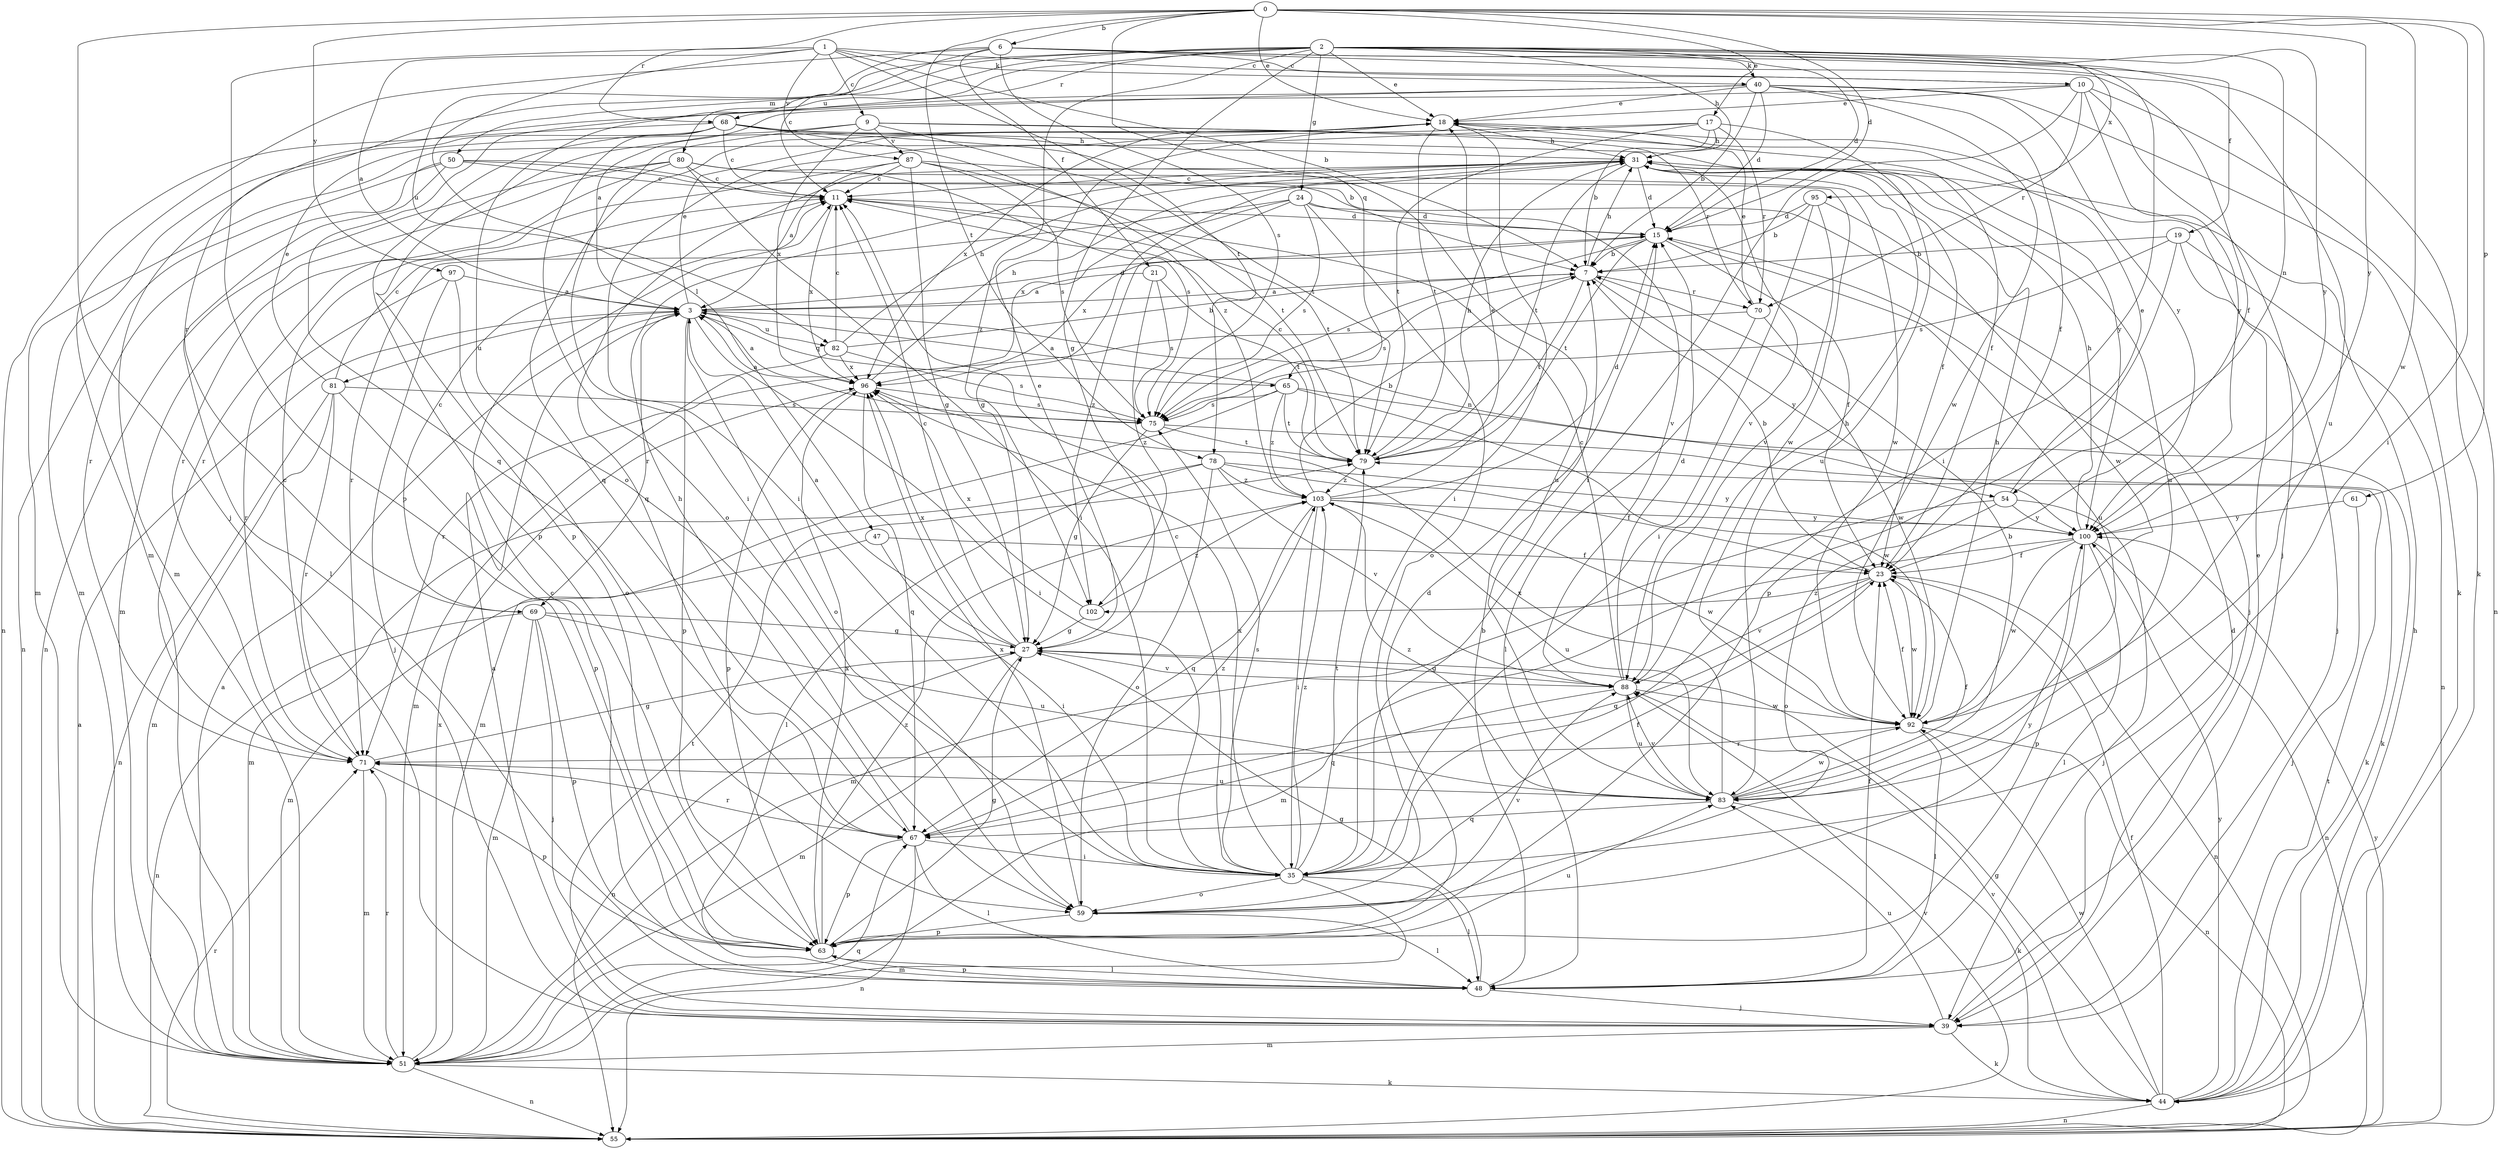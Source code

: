 strict digraph  {
0;
1;
2;
3;
6;
7;
9;
10;
11;
15;
17;
18;
19;
21;
23;
24;
27;
31;
35;
39;
40;
44;
47;
48;
50;
51;
54;
55;
59;
61;
63;
65;
67;
68;
69;
70;
71;
75;
78;
79;
80;
81;
82;
83;
87;
88;
92;
95;
96;
97;
100;
102;
103;
0 -> 6  [label=b];
0 -> 15  [label=d];
0 -> 17  [label=e];
0 -> 18  [label=e];
0 -> 35  [label=i];
0 -> 39  [label=j];
0 -> 61  [label=p];
0 -> 65  [label=q];
0 -> 68  [label=r];
0 -> 78  [label=t];
0 -> 92  [label=w];
0 -> 97  [label=y];
0 -> 100  [label=y];
1 -> 3  [label=a];
1 -> 7  [label=b];
1 -> 9  [label=c];
1 -> 10  [label=c];
1 -> 40  [label=k];
1 -> 47  [label=l];
1 -> 63  [label=p];
1 -> 78  [label=t];
1 -> 87  [label=v];
2 -> 15  [label=d];
2 -> 18  [label=e];
2 -> 19  [label=f];
2 -> 24  [label=g];
2 -> 27  [label=g];
2 -> 31  [label=h];
2 -> 35  [label=i];
2 -> 40  [label=k];
2 -> 50  [label=m];
2 -> 54  [label=n];
2 -> 59  [label=o];
2 -> 68  [label=r];
2 -> 69  [label=r];
2 -> 80  [label=u];
2 -> 95  [label=x];
2 -> 100  [label=y];
2 -> 102  [label=z];
3 -> 15  [label=d];
3 -> 18  [label=e];
3 -> 35  [label=i];
3 -> 54  [label=n];
3 -> 59  [label=o];
3 -> 63  [label=p];
3 -> 65  [label=q];
3 -> 69  [label=r];
3 -> 81  [label=u];
3 -> 82  [label=u];
6 -> 10  [label=c];
6 -> 11  [label=c];
6 -> 21  [label=f];
6 -> 23  [label=f];
6 -> 44  [label=k];
6 -> 51  [label=m];
6 -> 75  [label=s];
6 -> 82  [label=u];
6 -> 83  [label=u];
7 -> 3  [label=a];
7 -> 31  [label=h];
7 -> 70  [label=r];
7 -> 75  [label=s];
7 -> 79  [label=t];
7 -> 100  [label=y];
9 -> 23  [label=f];
9 -> 35  [label=i];
9 -> 63  [label=p];
9 -> 70  [label=r];
9 -> 79  [label=t];
9 -> 87  [label=v];
9 -> 96  [label=x];
10 -> 18  [label=e];
10 -> 35  [label=i];
10 -> 39  [label=j];
10 -> 51  [label=m];
10 -> 55  [label=n];
10 -> 70  [label=r];
10 -> 100  [label=y];
11 -> 15  [label=d];
11 -> 79  [label=t];
11 -> 96  [label=x];
15 -> 7  [label=b];
15 -> 23  [label=f];
15 -> 75  [label=s];
15 -> 79  [label=t];
15 -> 83  [label=u];
15 -> 96  [label=x];
17 -> 7  [label=b];
17 -> 31  [label=h];
17 -> 35  [label=i];
17 -> 51  [label=m];
17 -> 70  [label=r];
17 -> 79  [label=t];
17 -> 83  [label=u];
18 -> 31  [label=h];
18 -> 35  [label=i];
18 -> 67  [label=q];
18 -> 79  [label=t];
18 -> 96  [label=x];
19 -> 7  [label=b];
19 -> 39  [label=j];
19 -> 55  [label=n];
19 -> 63  [label=p];
19 -> 75  [label=s];
21 -> 3  [label=a];
21 -> 75  [label=s];
21 -> 79  [label=t];
21 -> 102  [label=z];
23 -> 7  [label=b];
23 -> 55  [label=n];
23 -> 67  [label=q];
23 -> 88  [label=v];
23 -> 92  [label=w];
23 -> 102  [label=z];
24 -> 15  [label=d];
24 -> 39  [label=j];
24 -> 59  [label=o];
24 -> 71  [label=r];
24 -> 75  [label=s];
24 -> 96  [label=x];
24 -> 102  [label=z];
27 -> 3  [label=a];
27 -> 11  [label=c];
27 -> 18  [label=e];
27 -> 51  [label=m];
27 -> 55  [label=n];
27 -> 88  [label=v];
27 -> 96  [label=x];
31 -> 11  [label=c];
31 -> 15  [label=d];
31 -> 23  [label=f];
31 -> 27  [label=g];
31 -> 67  [label=q];
31 -> 79  [label=t];
31 -> 83  [label=u];
31 -> 88  [label=v];
35 -> 11  [label=c];
35 -> 23  [label=f];
35 -> 48  [label=l];
35 -> 51  [label=m];
35 -> 59  [label=o];
35 -> 75  [label=s];
35 -> 79  [label=t];
35 -> 96  [label=x];
35 -> 103  [label=z];
39 -> 3  [label=a];
39 -> 15  [label=d];
39 -> 44  [label=k];
39 -> 51  [label=m];
39 -> 79  [label=t];
39 -> 83  [label=u];
40 -> 3  [label=a];
40 -> 7  [label=b];
40 -> 15  [label=d];
40 -> 18  [label=e];
40 -> 23  [label=f];
40 -> 44  [label=k];
40 -> 67  [label=q];
40 -> 92  [label=w];
40 -> 100  [label=y];
44 -> 23  [label=f];
44 -> 27  [label=g];
44 -> 31  [label=h];
44 -> 55  [label=n];
44 -> 79  [label=t];
44 -> 88  [label=v];
44 -> 92  [label=w];
44 -> 100  [label=y];
47 -> 23  [label=f];
47 -> 35  [label=i];
47 -> 51  [label=m];
48 -> 7  [label=b];
48 -> 11  [label=c];
48 -> 18  [label=e];
48 -> 23  [label=f];
48 -> 27  [label=g];
48 -> 39  [label=j];
48 -> 63  [label=p];
50 -> 11  [label=c];
50 -> 48  [label=l];
50 -> 55  [label=n];
50 -> 71  [label=r];
50 -> 88  [label=v];
50 -> 92  [label=w];
51 -> 3  [label=a];
51 -> 44  [label=k];
51 -> 55  [label=n];
51 -> 67  [label=q];
51 -> 71  [label=r];
51 -> 96  [label=x];
54 -> 18  [label=e];
54 -> 39  [label=j];
54 -> 51  [label=m];
54 -> 59  [label=o];
54 -> 100  [label=y];
55 -> 3  [label=a];
55 -> 71  [label=r];
55 -> 88  [label=v];
55 -> 100  [label=y];
59 -> 48  [label=l];
59 -> 63  [label=p];
59 -> 88  [label=v];
59 -> 96  [label=x];
59 -> 100  [label=y];
61 -> 39  [label=j];
61 -> 100  [label=y];
63 -> 15  [label=d];
63 -> 27  [label=g];
63 -> 48  [label=l];
63 -> 83  [label=u];
63 -> 96  [label=x];
63 -> 103  [label=z];
65 -> 3  [label=a];
65 -> 44  [label=k];
65 -> 51  [label=m];
65 -> 75  [label=s];
65 -> 79  [label=t];
65 -> 92  [label=w];
65 -> 103  [label=z];
67 -> 31  [label=h];
67 -> 35  [label=i];
67 -> 48  [label=l];
67 -> 55  [label=n];
67 -> 63  [label=p];
67 -> 71  [label=r];
67 -> 103  [label=z];
68 -> 7  [label=b];
68 -> 11  [label=c];
68 -> 31  [label=h];
68 -> 51  [label=m];
68 -> 55  [label=n];
68 -> 59  [label=o];
68 -> 63  [label=p];
68 -> 100  [label=y];
68 -> 103  [label=z];
69 -> 11  [label=c];
69 -> 27  [label=g];
69 -> 39  [label=j];
69 -> 51  [label=m];
69 -> 55  [label=n];
69 -> 63  [label=p];
69 -> 83  [label=u];
70 -> 18  [label=e];
70 -> 48  [label=l];
70 -> 71  [label=r];
70 -> 92  [label=w];
71 -> 11  [label=c];
71 -> 27  [label=g];
71 -> 51  [label=m];
71 -> 63  [label=p];
71 -> 83  [label=u];
75 -> 3  [label=a];
75 -> 27  [label=g];
75 -> 44  [label=k];
75 -> 79  [label=t];
78 -> 23  [label=f];
78 -> 48  [label=l];
78 -> 51  [label=m];
78 -> 59  [label=o];
78 -> 88  [label=v];
78 -> 100  [label=y];
78 -> 103  [label=z];
79 -> 11  [label=c];
79 -> 31  [label=h];
79 -> 103  [label=z];
80 -> 11  [label=c];
80 -> 35  [label=i];
80 -> 51  [label=m];
80 -> 55  [label=n];
80 -> 71  [label=r];
80 -> 75  [label=s];
80 -> 92  [label=w];
81 -> 11  [label=c];
81 -> 18  [label=e];
81 -> 51  [label=m];
81 -> 55  [label=n];
81 -> 63  [label=p];
81 -> 71  [label=r];
81 -> 75  [label=s];
82 -> 7  [label=b];
82 -> 11  [label=c];
82 -> 31  [label=h];
82 -> 51  [label=m];
82 -> 75  [label=s];
82 -> 96  [label=x];
83 -> 7  [label=b];
83 -> 23  [label=f];
83 -> 44  [label=k];
83 -> 67  [label=q];
83 -> 88  [label=v];
83 -> 92  [label=w];
83 -> 96  [label=x];
83 -> 103  [label=z];
87 -> 3  [label=a];
87 -> 11  [label=c];
87 -> 27  [label=g];
87 -> 71  [label=r];
87 -> 75  [label=s];
87 -> 79  [label=t];
87 -> 83  [label=u];
88 -> 11  [label=c];
88 -> 15  [label=d];
88 -> 27  [label=g];
88 -> 31  [label=h];
88 -> 67  [label=q];
88 -> 83  [label=u];
88 -> 92  [label=w];
92 -> 23  [label=f];
92 -> 31  [label=h];
92 -> 48  [label=l];
92 -> 55  [label=n];
92 -> 71  [label=r];
95 -> 7  [label=b];
95 -> 15  [label=d];
95 -> 35  [label=i];
95 -> 88  [label=v];
95 -> 92  [label=w];
96 -> 3  [label=a];
96 -> 31  [label=h];
96 -> 63  [label=p];
96 -> 67  [label=q];
96 -> 75  [label=s];
97 -> 3  [label=a];
97 -> 39  [label=j];
97 -> 59  [label=o];
97 -> 71  [label=r];
100 -> 23  [label=f];
100 -> 31  [label=h];
100 -> 48  [label=l];
100 -> 51  [label=m];
100 -> 55  [label=n];
100 -> 63  [label=p];
100 -> 92  [label=w];
102 -> 27  [label=g];
102 -> 96  [label=x];
102 -> 103  [label=z];
103 -> 7  [label=b];
103 -> 15  [label=d];
103 -> 18  [label=e];
103 -> 35  [label=i];
103 -> 67  [label=q];
103 -> 83  [label=u];
103 -> 92  [label=w];
103 -> 100  [label=y];
}
